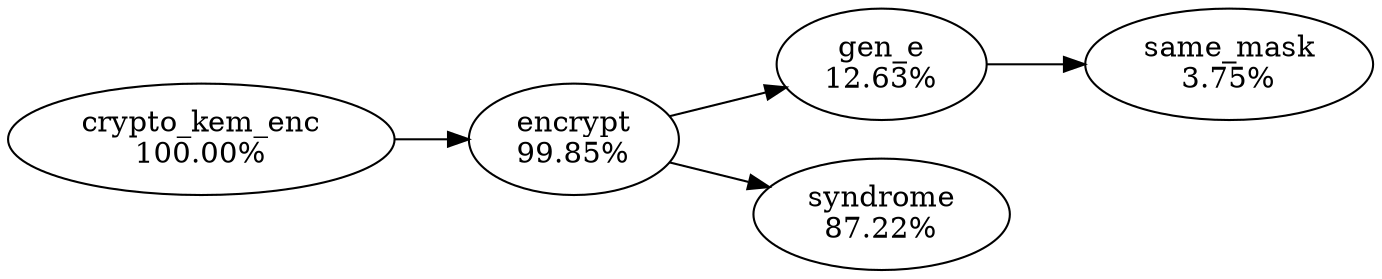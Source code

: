 digraph "callgraph" {
  rankdir=LR;
  F556254a595b0 [label="crypto_kem_enc\n100.00%"];
  F556254a74c60 [label="encrypt\n99.85%"];
  F556254abd1c0 [label="gen_e\n12.63%"];
  F556254abd6b0 [label="syndrome\n87.22%"];
  F556254abdf30 [label="same_mask\n3.75%"];
  F556254a595b0 -> F556254a74c60
  F556254a74c60 -> F556254abd1c0
  F556254a74c60 -> F556254abd6b0
  F556254abd1c0 -> F556254abdf30
}
